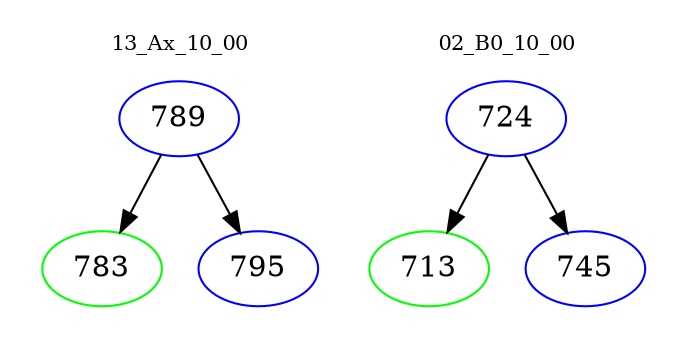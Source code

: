 digraph{
subgraph cluster_0 {
color = white
label = "13_Ax_10_00";
fontsize=10;
T0_789 [label="789", color="blue"]
T0_789 -> T0_783 [color="black"]
T0_783 [label="783", color="green"]
T0_789 -> T0_795 [color="black"]
T0_795 [label="795", color="blue"]
}
subgraph cluster_1 {
color = white
label = "02_B0_10_00";
fontsize=10;
T1_724 [label="724", color="blue"]
T1_724 -> T1_713 [color="black"]
T1_713 [label="713", color="green"]
T1_724 -> T1_745 [color="black"]
T1_745 [label="745", color="blue"]
}
}
